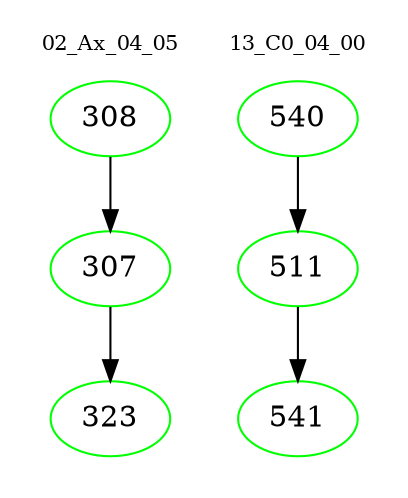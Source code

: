 digraph{
subgraph cluster_0 {
color = white
label = "02_Ax_04_05";
fontsize=10;
T0_308 [label="308", color="green"]
T0_308 -> T0_307 [color="black"]
T0_307 [label="307", color="green"]
T0_307 -> T0_323 [color="black"]
T0_323 [label="323", color="green"]
}
subgraph cluster_1 {
color = white
label = "13_C0_04_00";
fontsize=10;
T1_540 [label="540", color="green"]
T1_540 -> T1_511 [color="black"]
T1_511 [label="511", color="green"]
T1_511 -> T1_541 [color="black"]
T1_541 [label="541", color="green"]
}
}
